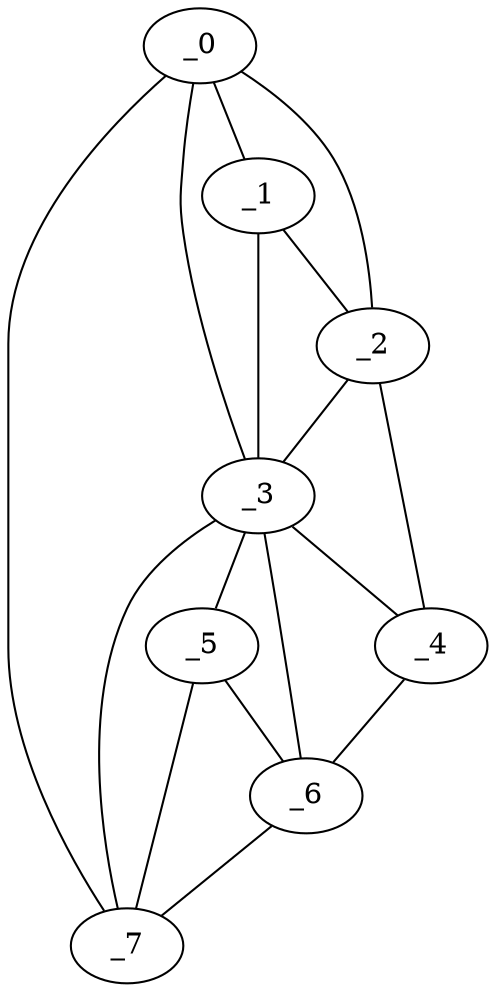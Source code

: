 graph "obj12__355.gxl" {
	_0	 [x=10,
		y=70];
	_1	 [x=41,
		y=72];
	_0 -- _1	 [valence=2];
	_2	 [x=69,
		y=125];
	_0 -- _2	 [valence=1];
	_3	 [x=76,
		y=68];
	_0 -- _3	 [valence=1];
	_7	 [x=123,
		y=65];
	_0 -- _7	 [valence=1];
	_1 -- _2	 [valence=1];
	_1 -- _3	 [valence=2];
	_2 -- _3	 [valence=2];
	_4	 [x=81,
		y=122];
	_2 -- _4	 [valence=1];
	_3 -- _4	 [valence=2];
	_5	 [x=88,
		y=70];
	_3 -- _5	 [valence=2];
	_6	 [x=88,
		y=119];
	_3 -- _6	 [valence=2];
	_3 -- _7	 [valence=2];
	_4 -- _6	 [valence=1];
	_5 -- _6	 [valence=1];
	_5 -- _7	 [valence=2];
	_6 -- _7	 [valence=1];
}
